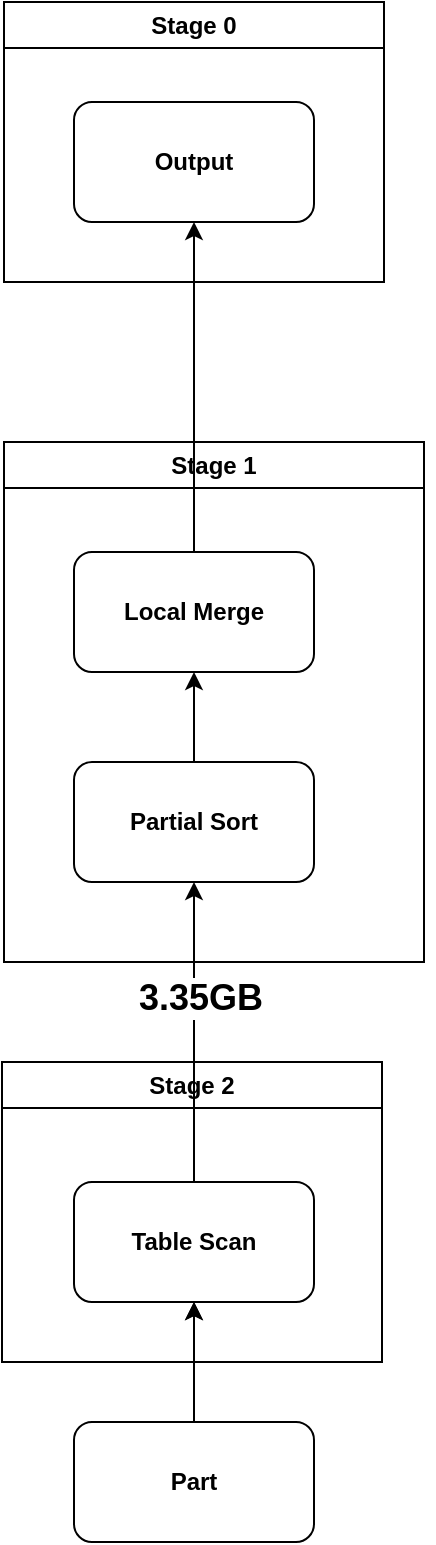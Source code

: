 <mxfile version="24.7.6">
  <diagram name="Seite-1" id="0qBJA2OcskKHXjRreBoT">
    <mxGraphModel dx="2266" dy="877" grid="1" gridSize="10" guides="1" tooltips="1" connect="1" arrows="1" fold="1" page="1" pageScale="1" pageWidth="827" pageHeight="1169" math="0" shadow="0">
      <root>
        <mxCell id="0" />
        <mxCell id="1" parent="0" />
        <mxCell id="yLwDr2I2qwveIQNhpc3Y-11" value="Stage 1" style="swimlane;whiteSpace=wrap;html=1;startSize=23;" parent="1" vertex="1">
          <mxGeometry x="320" y="1030" width="210" height="260" as="geometry" />
        </mxCell>
        <mxCell id="yLwDr2I2qwveIQNhpc3Y-13" value="&lt;b&gt;Local Merge&lt;/b&gt;" style="rounded=1;whiteSpace=wrap;html=1;" parent="yLwDr2I2qwveIQNhpc3Y-11" vertex="1">
          <mxGeometry x="35" y="55" width="120" height="60" as="geometry" />
        </mxCell>
        <mxCell id="yLwDr2I2qwveIQNhpc3Y-26" style="edgeStyle=orthogonalEdgeStyle;rounded=0;orthogonalLoop=1;jettySize=auto;html=1;entryX=0.5;entryY=1;entryDx=0;entryDy=0;" parent="yLwDr2I2qwveIQNhpc3Y-11" source="yLwDr2I2qwveIQNhpc3Y-14" target="yLwDr2I2qwveIQNhpc3Y-13" edge="1">
          <mxGeometry relative="1" as="geometry" />
        </mxCell>
        <mxCell id="yLwDr2I2qwveIQNhpc3Y-14" value="&lt;b&gt;Partial Sort&lt;/b&gt;" style="rounded=1;whiteSpace=wrap;html=1;" parent="yLwDr2I2qwveIQNhpc3Y-11" vertex="1">
          <mxGeometry x="35" y="160" width="120" height="60" as="geometry" />
        </mxCell>
        <mxCell id="yR79EcA6VE_aHLL860Jc-14" value="" style="shape=image;html=1;verticalAlign=top;verticalLabelPosition=bottom;labelBackgroundColor=#ffffff;imageAspect=0;aspect=fixed;image=https://cdn3.iconfinder.com/data/icons/energy-and-power-glyph-24-px/24/Bolt_flashlight_lightning_power_thunder-128.png" parent="yLwDr2I2qwveIQNhpc3Y-11" vertex="1">
          <mxGeometry x="155" y="160" width="60" height="60" as="geometry" />
        </mxCell>
        <mxCell id="yLwDr2I2qwveIQNhpc3Y-19" value="Stage 2" style="swimlane;whiteSpace=wrap;html=1;" parent="1" vertex="1">
          <mxGeometry x="319" y="1340" width="190" height="150" as="geometry" />
        </mxCell>
        <mxCell id="yLwDr2I2qwveIQNhpc3Y-20" value="&lt;b&gt;Table Scan&lt;/b&gt;" style="rounded=1;whiteSpace=wrap;html=1;" parent="yLwDr2I2qwveIQNhpc3Y-19" vertex="1">
          <mxGeometry x="36" y="60" width="120" height="60" as="geometry" />
        </mxCell>
        <mxCell id="yLwDr2I2qwveIQNhpc3Y-24" style="edgeStyle=orthogonalEdgeStyle;rounded=0;orthogonalLoop=1;jettySize=auto;html=1;entryX=0.5;entryY=1;entryDx=0;entryDy=0;" parent="1" source="yLwDr2I2qwveIQNhpc3Y-21" target="yLwDr2I2qwveIQNhpc3Y-20" edge="1">
          <mxGeometry relative="1" as="geometry" />
        </mxCell>
        <mxCell id="R1H4O_8FyF3OMs0MNJZB-1" style="edgeStyle=orthogonalEdgeStyle;rounded=0;orthogonalLoop=1;jettySize=auto;html=1;entryX=0.5;entryY=1;entryDx=0;entryDy=0;" parent="1" source="yLwDr2I2qwveIQNhpc3Y-21" target="yLwDr2I2qwveIQNhpc3Y-20" edge="1">
          <mxGeometry relative="1" as="geometry" />
        </mxCell>
        <mxCell id="yLwDr2I2qwveIQNhpc3Y-21" value="&lt;b&gt;Part&lt;/b&gt;" style="rounded=1;whiteSpace=wrap;html=1;" parent="1" vertex="1">
          <mxGeometry x="355" y="1520" width="120" height="60" as="geometry" />
        </mxCell>
        <mxCell id="yR79EcA6VE_aHLL860Jc-6" value="Stage 0" style="swimlane;whiteSpace=wrap;html=1;" parent="1" vertex="1">
          <mxGeometry x="320" y="810" width="190" height="140" as="geometry" />
        </mxCell>
        <mxCell id="yR79EcA6VE_aHLL860Jc-7" value="&lt;b&gt;Output&lt;/b&gt;" style="rounded=1;whiteSpace=wrap;html=1;" parent="yR79EcA6VE_aHLL860Jc-6" vertex="1">
          <mxGeometry x="35" y="50" width="120" height="60" as="geometry" />
        </mxCell>
        <mxCell id="R1H4O_8FyF3OMs0MNJZB-2" style="edgeStyle=orthogonalEdgeStyle;rounded=0;orthogonalLoop=1;jettySize=auto;html=1;" parent="1" source="yLwDr2I2qwveIQNhpc3Y-20" target="yLwDr2I2qwveIQNhpc3Y-14" edge="1">
          <mxGeometry relative="1" as="geometry" />
        </mxCell>
        <mxCell id="EOs7tAw6jYxM7RjlZ58l-1" value="&lt;b&gt;&lt;font style=&quot;font-size: 18px;&quot;&gt;3.35GB&lt;/font&gt;&lt;/b&gt;" style="edgeLabel;html=1;align=center;verticalAlign=middle;resizable=0;points=[];" vertex="1" connectable="0" parent="R1H4O_8FyF3OMs0MNJZB-2">
          <mxGeometry x="0.227" y="-3" relative="1" as="geometry">
            <mxPoint as="offset" />
          </mxGeometry>
        </mxCell>
        <mxCell id="R1H4O_8FyF3OMs0MNJZB-3" style="edgeStyle=orthogonalEdgeStyle;rounded=0;orthogonalLoop=1;jettySize=auto;html=1;entryX=0.5;entryY=1;entryDx=0;entryDy=0;" parent="1" source="yLwDr2I2qwveIQNhpc3Y-13" target="yR79EcA6VE_aHLL860Jc-7" edge="1">
          <mxGeometry relative="1" as="geometry" />
        </mxCell>
      </root>
    </mxGraphModel>
  </diagram>
</mxfile>
